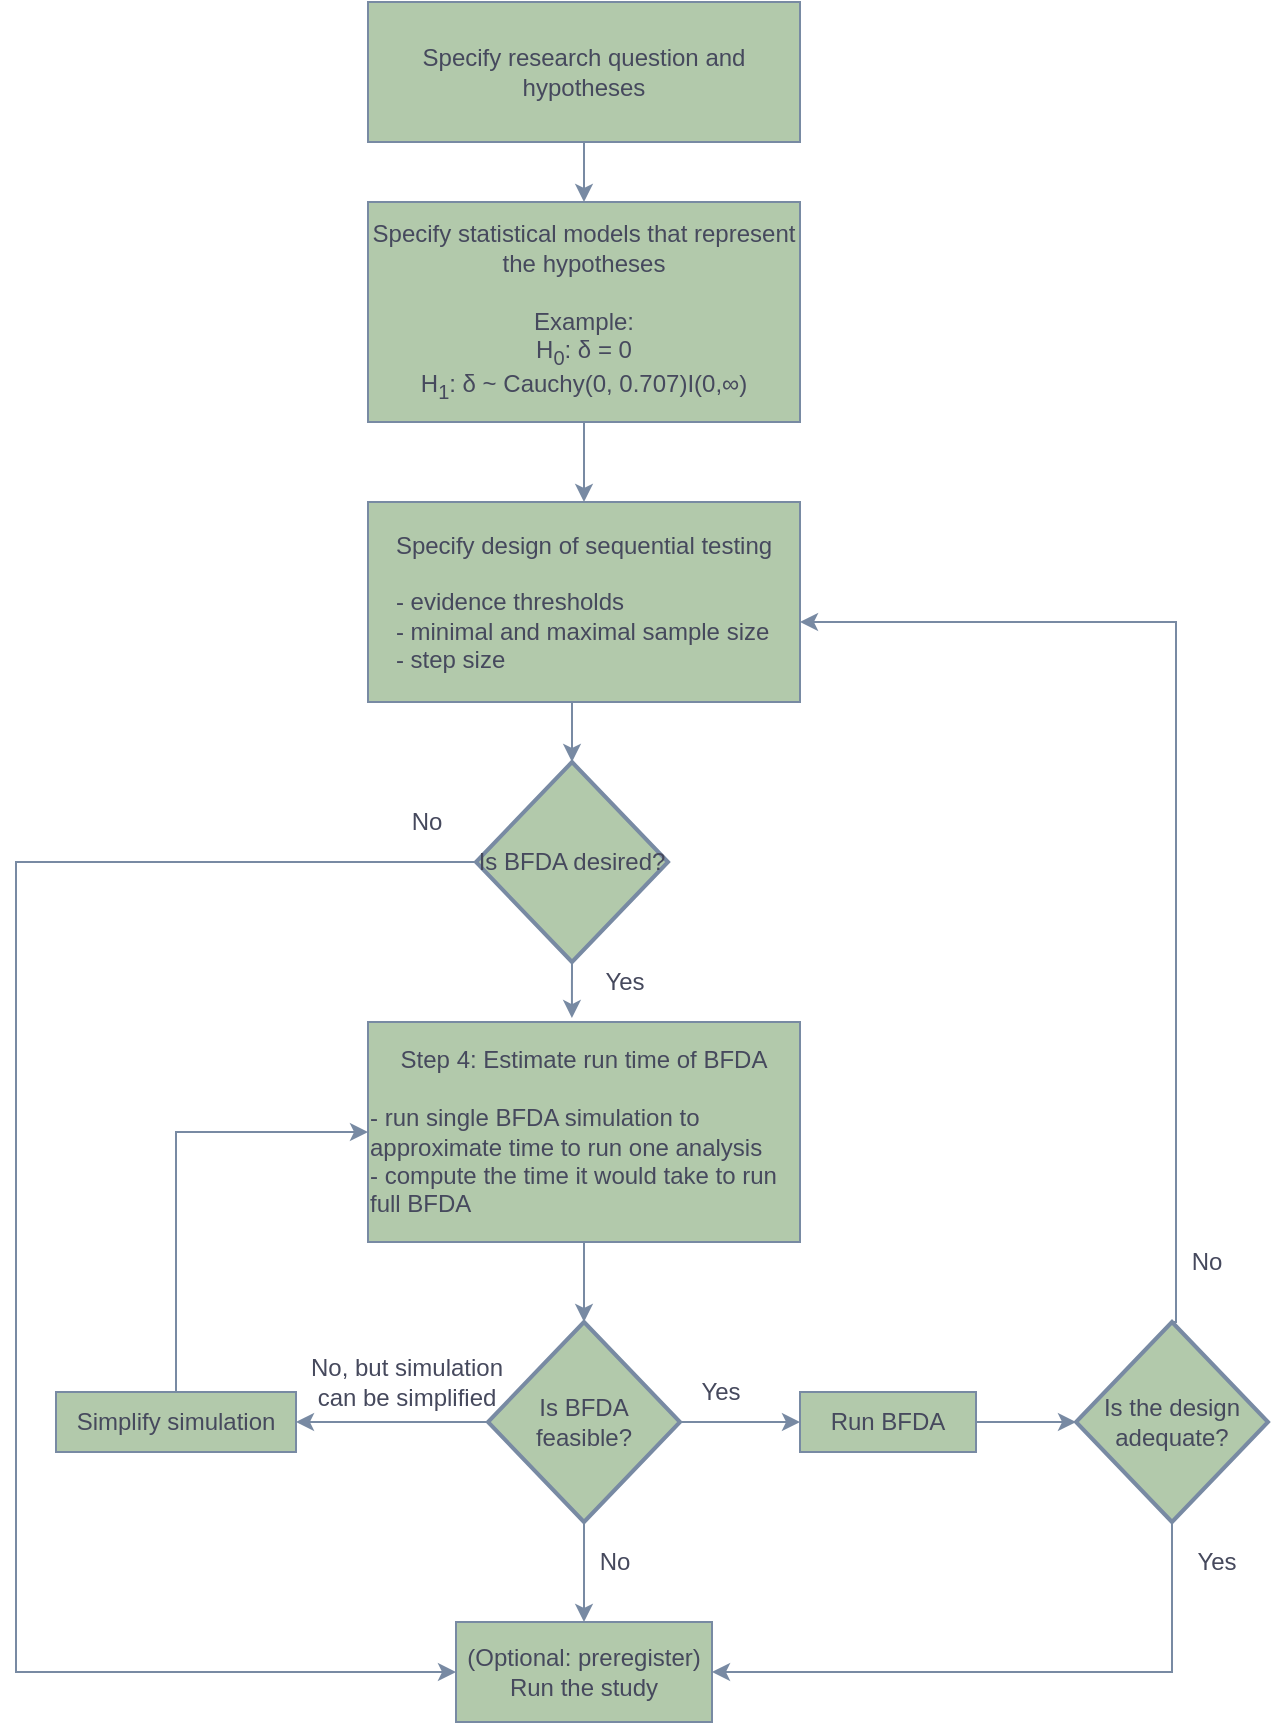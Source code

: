 <mxfile version="15.6.1" type="github">
  <diagram id="eYxomQJEThUo-hyBez-j" name="Page-1">
    <mxGraphModel dx="1426" dy="826" grid="1" gridSize="10" guides="1" tooltips="1" connect="1" arrows="1" fold="1" page="1" pageScale="1" pageWidth="827" pageHeight="1169" math="0" shadow="0">
      <root>
        <mxCell id="0" />
        <mxCell id="1" parent="0" />
        <mxCell id="Dvy25heNFJ2r_MmywUJR-1" value="Specify research question and hypotheses" style="rounded=0;whiteSpace=wrap;html=1;fillColor=#B2C9AB;strokeColor=#788AA3;fontColor=#46495D;" parent="1" vertex="1">
          <mxGeometry x="306" y="20" width="216" height="70" as="geometry" />
        </mxCell>
        <mxCell id="Dvy25heNFJ2r_MmywUJR-2" value="Specify statistical models that represent the hypotheses&lt;br&gt;&lt;br&gt;Example:&lt;br&gt;H&lt;sub&gt;0&lt;/sub&gt;:&amp;nbsp;δ = 0&lt;br&gt;H&lt;sub&gt;1&lt;/sub&gt;:&amp;nbsp;δ ~ Cauchy(0, 0.707)I(0,∞)" style="rounded=0;whiteSpace=wrap;html=1;fillColor=#B2C9AB;strokeColor=#788AA3;fontColor=#46495D;" parent="1" vertex="1">
          <mxGeometry x="306" y="120" width="216" height="110" as="geometry" />
        </mxCell>
        <mxCell id="Dvy25heNFJ2r_MmywUJR-3" value="" style="endArrow=classic;html=1;rounded=0;exitX=0.5;exitY=1;exitDx=0;exitDy=0;strokeColor=#788AA3;fontColor=#46495D;" parent="1" source="Dvy25heNFJ2r_MmywUJR-1" target="Dvy25heNFJ2r_MmywUJR-2" edge="1">
          <mxGeometry width="50" height="50" relative="1" as="geometry">
            <mxPoint x="390" y="430" as="sourcePoint" />
            <mxPoint x="440" y="380" as="targetPoint" />
          </mxGeometry>
        </mxCell>
        <mxCell id="Dvy25heNFJ2r_MmywUJR-4" value="Specify design of sequential testing&lt;br&gt;&lt;br&gt;&lt;div style=&quot;text-align: left&quot;&gt;&lt;span style=&quot;font-family: &amp;#34;helvetica&amp;#34; ; font-size: 12px ; font-weight: normal&quot;&gt;- evidence thresholds&lt;/span&gt;&lt;/div&gt;&lt;div style=&quot;text-align: left&quot;&gt;&lt;span style=&quot;font-family: &amp;#34;helvetica&amp;#34; ; font-size: 12px ; font-weight: normal&quot;&gt;- minimal and maximal sample size&lt;/span&gt;&lt;/div&gt;&lt;div style=&quot;text-align: left&quot;&gt;&lt;span style=&quot;font-family: &amp;#34;helvetica&amp;#34; ; font-size: 12px ; font-weight: normal&quot;&gt;- step size&lt;/span&gt;&lt;/div&gt;" style="rounded=0;whiteSpace=wrap;html=1;fillColor=#B2C9AB;strokeColor=#788AA3;fontColor=#46495D;" parent="1" vertex="1">
          <mxGeometry x="306" y="270" width="216" height="100" as="geometry" />
        </mxCell>
        <mxCell id="Dvy25heNFJ2r_MmywUJR-6" value="Step 4: Estimate run time of BFDA&lt;br&gt;&lt;span&gt;&lt;br&gt;&lt;div style=&quot;text-align: left&quot;&gt;&lt;span&gt;- run single BFDA simulation to approximate time to run one analysis&lt;/span&gt;&lt;/div&gt;&lt;div style=&quot;text-align: left&quot;&gt;&lt;span&gt;- compute the time it would take to run full BFDA&amp;nbsp;&lt;/span&gt;&lt;/div&gt;&lt;/span&gt;" style="rounded=0;whiteSpace=wrap;html=1;fillColor=#B2C9AB;strokeColor=#788AA3;fontColor=#46495D;" parent="1" vertex="1">
          <mxGeometry x="306" y="530" width="216" height="110" as="geometry" />
        </mxCell>
        <mxCell id="Dvy25heNFJ2r_MmywUJR-8" value="Is BFDA feasible?" style="strokeWidth=2;html=1;shape=mxgraph.flowchart.decision;whiteSpace=wrap;align=center;fillColor=#B2C9AB;strokeColor=#788AA3;fontColor=#46495D;" parent="1" vertex="1">
          <mxGeometry x="366" y="680" width="96" height="100" as="geometry" />
        </mxCell>
        <mxCell id="Dvy25heNFJ2r_MmywUJR-9" value="" style="endArrow=classic;html=1;rounded=0;exitX=0.5;exitY=1;exitDx=0;exitDy=0;entryX=0.5;entryY=0;entryDx=0;entryDy=0;entryPerimeter=0;strokeColor=#788AA3;fontColor=#46495D;" parent="1" source="Dvy25heNFJ2r_MmywUJR-6" target="Dvy25heNFJ2r_MmywUJR-8" edge="1">
          <mxGeometry width="50" height="50" relative="1" as="geometry">
            <mxPoint x="550" y="770" as="sourcePoint" />
            <mxPoint x="600" y="720" as="targetPoint" />
          </mxGeometry>
        </mxCell>
        <mxCell id="Dvy25heNFJ2r_MmywUJR-11" value="Yes" style="text;html=1;align=center;verticalAlign=middle;resizable=0;points=[];autosize=1;strokeColor=none;fillColor=none;fontColor=#46495D;" parent="1" vertex="1">
          <mxGeometry x="462" y="705" width="40" height="20" as="geometry" />
        </mxCell>
        <mxCell id="Dvy25heNFJ2r_MmywUJR-12" value="Run BFDA" style="rounded=0;whiteSpace=wrap;html=1;align=center;fillColor=#B2C9AB;strokeColor=#788AA3;fontColor=#46495D;" parent="1" vertex="1">
          <mxGeometry x="522" y="715" width="88" height="30" as="geometry" />
        </mxCell>
        <mxCell id="Dvy25heNFJ2r_MmywUJR-13" value="" style="endArrow=classic;html=1;rounded=0;exitX=1;exitY=0.5;exitDx=0;exitDy=0;exitPerimeter=0;strokeColor=#788AA3;fontColor=#46495D;" parent="1" source="Dvy25heNFJ2r_MmywUJR-8" target="Dvy25heNFJ2r_MmywUJR-12" edge="1">
          <mxGeometry width="50" height="50" relative="1" as="geometry">
            <mxPoint x="550" y="560" as="sourcePoint" />
            <mxPoint x="600" y="510" as="targetPoint" />
          </mxGeometry>
        </mxCell>
        <mxCell id="Dvy25heNFJ2r_MmywUJR-14" value="Is the design adequate?" style="strokeWidth=2;html=1;shape=mxgraph.flowchart.decision;whiteSpace=wrap;align=center;fillColor=#B2C9AB;strokeColor=#788AA3;fontColor=#46495D;" parent="1" vertex="1">
          <mxGeometry x="660" y="680" width="96" height="100" as="geometry" />
        </mxCell>
        <mxCell id="Dvy25heNFJ2r_MmywUJR-15" value="" style="endArrow=classic;html=1;rounded=0;exitX=1;exitY=0.5;exitDx=0;exitDy=0;entryX=0;entryY=0.5;entryDx=0;entryDy=0;entryPerimeter=0;strokeColor=#788AA3;fontColor=#46495D;" parent="1" source="Dvy25heNFJ2r_MmywUJR-12" target="Dvy25heNFJ2r_MmywUJR-14" edge="1">
          <mxGeometry width="50" height="50" relative="1" as="geometry">
            <mxPoint x="550" y="560" as="sourcePoint" />
            <mxPoint x="600" y="510" as="targetPoint" />
          </mxGeometry>
        </mxCell>
        <mxCell id="Dvy25heNFJ2r_MmywUJR-18" value="No" style="text;html=1;align=center;verticalAlign=middle;resizable=0;points=[];autosize=1;strokeColor=none;fillColor=none;fontColor=#46495D;" parent="1" vertex="1">
          <mxGeometry x="710" y="640" width="30" height="20" as="geometry" />
        </mxCell>
        <mxCell id="Dvy25heNFJ2r_MmywUJR-22" value="" style="edgeStyle=segmentEdgeStyle;endArrow=classic;html=1;rounded=0;entryX=1;entryY=0.6;entryDx=0;entryDy=0;entryPerimeter=0;exitX=0.5;exitY=0;exitDx=0;exitDy=0;exitPerimeter=0;strokeColor=#788AA3;fontColor=#46495D;" parent="1" source="Dvy25heNFJ2r_MmywUJR-14" target="Dvy25heNFJ2r_MmywUJR-4" edge="1">
          <mxGeometry width="50" height="50" relative="1" as="geometry">
            <mxPoint x="620" y="650" as="sourcePoint" />
            <mxPoint x="600" y="580" as="targetPoint" />
            <Array as="points">
              <mxPoint x="710" y="680" />
              <mxPoint x="710" y="330" />
            </Array>
          </mxGeometry>
        </mxCell>
        <mxCell id="Dvy25heNFJ2r_MmywUJR-24" value="(Optional: preregister)&lt;br&gt;Run the study" style="rounded=0;whiteSpace=wrap;html=1;align=center;fillColor=#B2C9AB;strokeColor=#788AA3;fontColor=#46495D;" parent="1" vertex="1">
          <mxGeometry x="350" y="830" width="128" height="50" as="geometry" />
        </mxCell>
        <mxCell id="Dvy25heNFJ2r_MmywUJR-25" value="" style="edgeStyle=segmentEdgeStyle;endArrow=classic;html=1;rounded=0;exitX=0.5;exitY=1;exitDx=0;exitDy=0;exitPerimeter=0;entryX=1;entryY=0.5;entryDx=0;entryDy=0;strokeColor=#788AA3;fontColor=#46495D;" parent="1" source="Dvy25heNFJ2r_MmywUJR-14" target="Dvy25heNFJ2r_MmywUJR-24" edge="1">
          <mxGeometry width="50" height="50" relative="1" as="geometry">
            <mxPoint x="550" y="1020" as="sourcePoint" />
            <mxPoint x="600" y="970" as="targetPoint" />
            <Array as="points">
              <mxPoint x="708" y="855" />
            </Array>
          </mxGeometry>
        </mxCell>
        <mxCell id="Dvy25heNFJ2r_MmywUJR-26" value="Yes" style="text;html=1;align=center;verticalAlign=middle;resizable=0;points=[];autosize=1;strokeColor=none;fillColor=none;fontColor=#46495D;" parent="1" vertex="1">
          <mxGeometry x="710" y="790" width="40" height="20" as="geometry" />
        </mxCell>
        <mxCell id="Dvy25heNFJ2r_MmywUJR-30" value="Simplify simulation" style="rounded=0;whiteSpace=wrap;html=1;align=center;fillColor=#B2C9AB;strokeColor=#788AA3;fontColor=#46495D;" parent="1" vertex="1">
          <mxGeometry x="150" y="715" width="120" height="30" as="geometry" />
        </mxCell>
        <mxCell id="Dvy25heNFJ2r_MmywUJR-31" value="" style="endArrow=classic;html=1;rounded=0;exitX=0;exitY=0.5;exitDx=0;exitDy=0;exitPerimeter=0;entryX=1;entryY=0.5;entryDx=0;entryDy=0;strokeColor=#788AA3;fontColor=#46495D;" parent="1" source="Dvy25heNFJ2r_MmywUJR-8" target="Dvy25heNFJ2r_MmywUJR-30" edge="1">
          <mxGeometry width="50" height="50" relative="1" as="geometry">
            <mxPoint x="550" y="840" as="sourcePoint" />
            <mxPoint x="600" y="790" as="targetPoint" />
          </mxGeometry>
        </mxCell>
        <mxCell id="Dvy25heNFJ2r_MmywUJR-32" value="No, but simulation &lt;br&gt;can be simplified" style="text;html=1;align=center;verticalAlign=middle;resizable=0;points=[];autosize=1;strokeColor=none;fillColor=none;fontColor=#46495D;" parent="1" vertex="1">
          <mxGeometry x="270" y="695" width="110" height="30" as="geometry" />
        </mxCell>
        <mxCell id="Dvy25heNFJ2r_MmywUJR-33" value="" style="edgeStyle=segmentEdgeStyle;endArrow=classic;html=1;rounded=0;exitX=0.5;exitY=0;exitDx=0;exitDy=0;entryX=0;entryY=0.5;entryDx=0;entryDy=0;strokeColor=#788AA3;fontColor=#46495D;" parent="1" source="Dvy25heNFJ2r_MmywUJR-30" target="Dvy25heNFJ2r_MmywUJR-6" edge="1">
          <mxGeometry width="50" height="50" relative="1" as="geometry">
            <mxPoint x="550" y="840" as="sourcePoint" />
            <mxPoint x="600" y="790" as="targetPoint" />
            <Array as="points">
              <mxPoint x="210" y="585" />
            </Array>
          </mxGeometry>
        </mxCell>
        <mxCell id="Dvy25heNFJ2r_MmywUJR-35" value="" style="endArrow=classic;html=1;rounded=0;exitX=0.5;exitY=1;exitDx=0;exitDy=0;exitPerimeter=0;entryX=0.5;entryY=0;entryDx=0;entryDy=0;strokeColor=#788AA3;fontColor=#46495D;" parent="1" source="Dvy25heNFJ2r_MmywUJR-8" target="Dvy25heNFJ2r_MmywUJR-24" edge="1">
          <mxGeometry width="50" height="50" relative="1" as="geometry">
            <mxPoint x="550" y="900" as="sourcePoint" />
            <mxPoint x="600" y="850" as="targetPoint" />
          </mxGeometry>
        </mxCell>
        <mxCell id="Dvy25heNFJ2r_MmywUJR-36" value="No" style="text;html=1;align=center;verticalAlign=middle;resizable=0;points=[];autosize=1;strokeColor=none;fillColor=none;fontColor=#46495D;" parent="1" vertex="1">
          <mxGeometry x="414" y="790" width="30" height="20" as="geometry" />
        </mxCell>
        <mxCell id="Dvy25heNFJ2r_MmywUJR-37" value="Is BFDA desired?" style="strokeWidth=2;html=1;shape=mxgraph.flowchart.decision;whiteSpace=wrap;align=center;fillColor=#B2C9AB;strokeColor=#788AA3;fontColor=#46495D;" parent="1" vertex="1">
          <mxGeometry x="360" y="400" width="96" height="100" as="geometry" />
        </mxCell>
        <mxCell id="Dvy25heNFJ2r_MmywUJR-42" value="" style="endArrow=classic;html=1;rounded=0;exitX=0.5;exitY=1;exitDx=0;exitDy=0;strokeColor=#788AA3;fontColor=#46495D;" parent="1" source="Dvy25heNFJ2r_MmywUJR-2" target="Dvy25heNFJ2r_MmywUJR-4" edge="1">
          <mxGeometry width="50" height="50" relative="1" as="geometry">
            <mxPoint x="550" y="390" as="sourcePoint" />
            <mxPoint x="600" y="340" as="targetPoint" />
          </mxGeometry>
        </mxCell>
        <mxCell id="Dvy25heNFJ2r_MmywUJR-43" value="" style="endArrow=classic;html=1;rounded=0;entryX=0.5;entryY=0;entryDx=0;entryDy=0;entryPerimeter=0;strokeColor=#788AA3;fontColor=#46495D;" parent="1" target="Dvy25heNFJ2r_MmywUJR-37" edge="1">
          <mxGeometry width="50" height="50" relative="1" as="geometry">
            <mxPoint x="408" y="370" as="sourcePoint" />
            <mxPoint x="600" y="340" as="targetPoint" />
          </mxGeometry>
        </mxCell>
        <mxCell id="Dvy25heNFJ2r_MmywUJR-44" value="" style="endArrow=classic;html=1;rounded=0;exitX=0.5;exitY=1;exitDx=0;exitDy=0;exitPerimeter=0;entryX=0.472;entryY=-0.018;entryDx=0;entryDy=0;entryPerimeter=0;strokeColor=#788AA3;fontColor=#46495D;" parent="1" source="Dvy25heNFJ2r_MmywUJR-37" target="Dvy25heNFJ2r_MmywUJR-6" edge="1">
          <mxGeometry width="50" height="50" relative="1" as="geometry">
            <mxPoint x="550" y="390" as="sourcePoint" />
            <mxPoint x="600" y="340" as="targetPoint" />
          </mxGeometry>
        </mxCell>
        <mxCell id="Dvy25heNFJ2r_MmywUJR-45" value="Yes" style="text;html=1;align=center;verticalAlign=middle;resizable=0;points=[];autosize=1;strokeColor=none;fillColor=none;fontColor=#46495D;" parent="1" vertex="1">
          <mxGeometry x="414" y="500" width="40" height="20" as="geometry" />
        </mxCell>
        <mxCell id="Dvy25heNFJ2r_MmywUJR-48" value="" style="edgeStyle=segmentEdgeStyle;endArrow=classic;html=1;rounded=0;exitX=0;exitY=0.5;exitDx=0;exitDy=0;exitPerimeter=0;entryX=0;entryY=0.5;entryDx=0;entryDy=0;strokeColor=#788AA3;fontColor=#46495D;" parent="1" source="Dvy25heNFJ2r_MmywUJR-37" target="Dvy25heNFJ2r_MmywUJR-24" edge="1">
          <mxGeometry width="50" height="50" relative="1" as="geometry">
            <mxPoint x="110" y="490" as="sourcePoint" />
            <mxPoint x="110" y="860" as="targetPoint" />
            <Array as="points">
              <mxPoint x="130" y="450" />
              <mxPoint x="130" y="855" />
            </Array>
          </mxGeometry>
        </mxCell>
        <mxCell id="Dvy25heNFJ2r_MmywUJR-49" value="No" style="text;html=1;align=center;verticalAlign=middle;resizable=0;points=[];autosize=1;strokeColor=none;fillColor=none;fontColor=#46495D;" parent="1" vertex="1">
          <mxGeometry x="320" y="420" width="30" height="20" as="geometry" />
        </mxCell>
      </root>
    </mxGraphModel>
  </diagram>
</mxfile>
